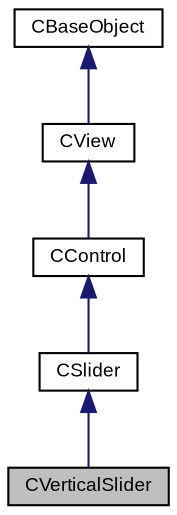 digraph G
{
  bgcolor="transparent";
  edge [fontname="Arial",fontsize="9",labelfontname="Arial",labelfontsize="9"];
  node [fontname="Arial",fontsize="9",shape=record];
  Node1 [label="CVerticalSlider",height=0.2,width=0.4,color="black", fillcolor="grey75", style="filled" fontcolor="black"];
  Node2 -> Node1 [dir=back,color="midnightblue",fontsize="9",style="solid",fontname="Arial"];
  Node2 [label="CSlider",height=0.2,width=0.4,color="black",URL="$class_c_slider.html",tooltip="a slider control"];
  Node3 -> Node2 [dir=back,color="midnightblue",fontsize="9",style="solid",fontname="Arial"];
  Node3 [label="CControl",height=0.2,width=0.4,color="black",URL="$class_c_control.html",tooltip="base class of all VSTGUI controls"];
  Node4 -> Node3 [dir=back,color="midnightblue",fontsize="9",style="solid",fontname="Arial"];
  Node4 [label="CView",height=0.2,width=0.4,color="black",URL="$class_c_view.html",tooltip="Base Class of all view objects."];
  Node5 -> Node4 [dir=back,color="midnightblue",fontsize="9",style="solid",fontname="Arial"];
  Node5 [label="CBaseObject",height=0.2,width=0.4,color="black",URL="$class_c_base_object.html",tooltip="Base Object with reference counter."];
}
